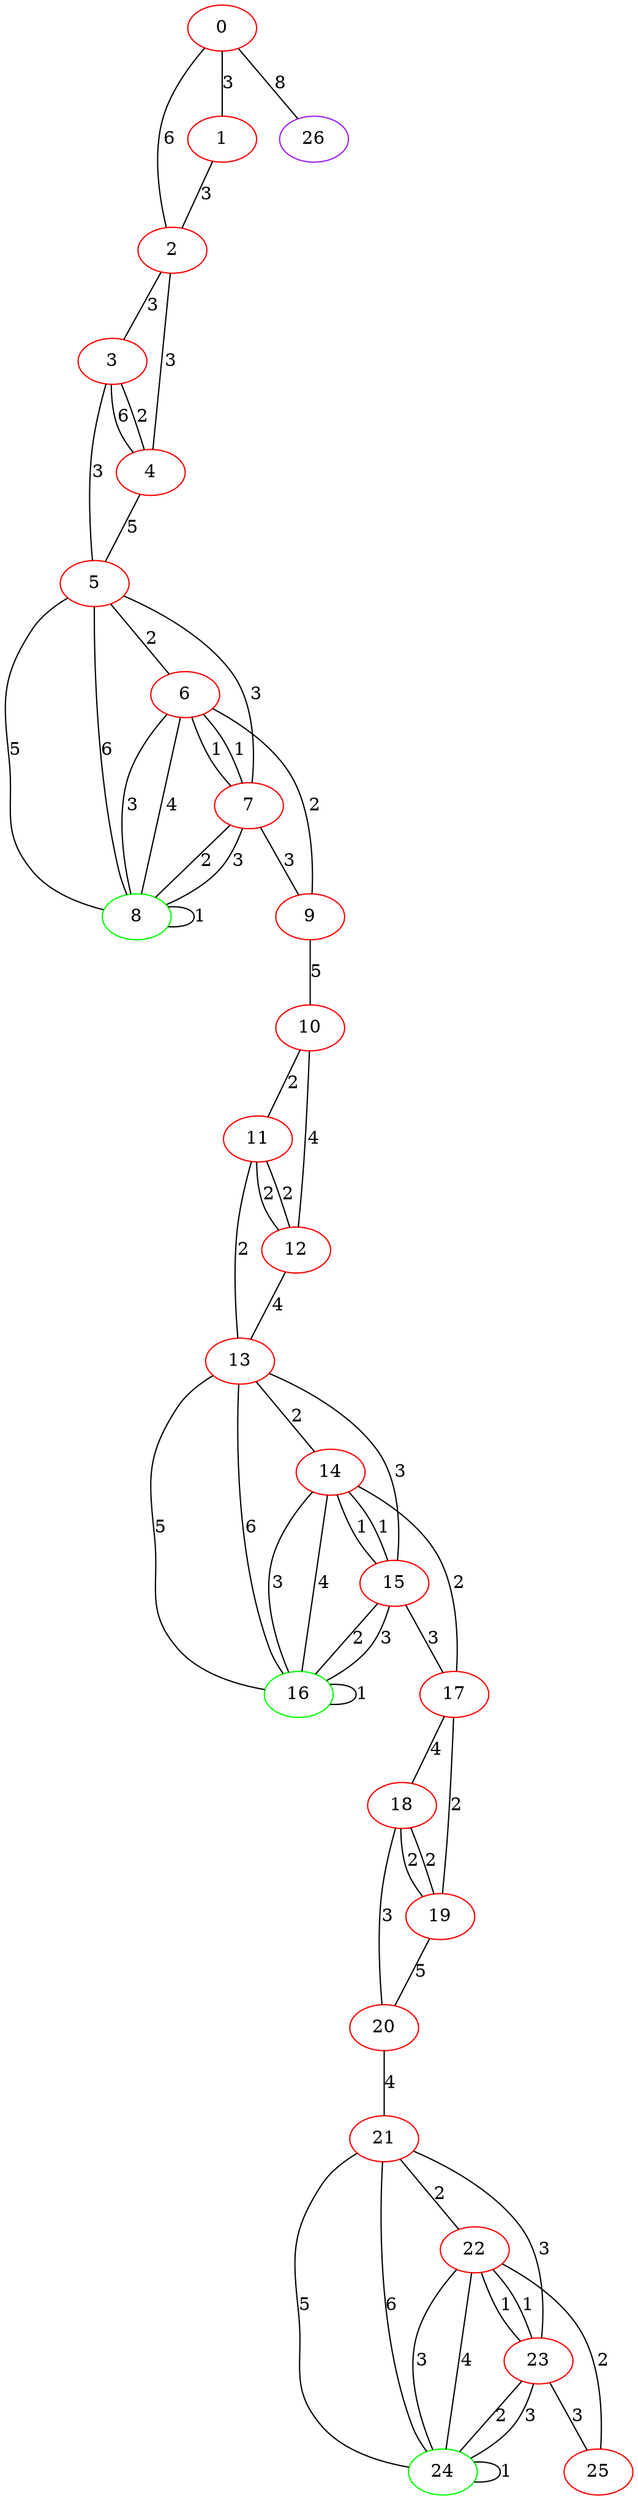 graph "" {
0 [color=red, weight=1];
1 [color=red, weight=1];
2 [color=red, weight=1];
3 [color=red, weight=1];
4 [color=red, weight=1];
5 [color=red, weight=1];
6 [color=red, weight=1];
7 [color=red, weight=1];
8 [color=green, weight=2];
9 [color=red, weight=1];
10 [color=red, weight=1];
11 [color=red, weight=1];
12 [color=red, weight=1];
13 [color=red, weight=1];
14 [color=red, weight=1];
15 [color=red, weight=1];
16 [color=green, weight=2];
17 [color=red, weight=1];
18 [color=red, weight=1];
19 [color=red, weight=1];
20 [color=red, weight=1];
21 [color=red, weight=1];
22 [color=red, weight=1];
23 [color=red, weight=1];
24 [color=green, weight=2];
25 [color=red, weight=1];
26 [color=purple, weight=4];
0 -- 1  [key=0, label=3];
0 -- 2  [key=0, label=6];
0 -- 26  [key=0, label=8];
1 -- 2  [key=0, label=3];
2 -- 3  [key=0, label=3];
2 -- 4  [key=0, label=3];
3 -- 4  [key=0, label=6];
3 -- 4  [key=1, label=2];
3 -- 5  [key=0, label=3];
4 -- 5  [key=0, label=5];
5 -- 8  [key=0, label=5];
5 -- 8  [key=1, label=6];
5 -- 6  [key=0, label=2];
5 -- 7  [key=0, label=3];
6 -- 8  [key=0, label=3];
6 -- 8  [key=1, label=4];
6 -- 9  [key=0, label=2];
6 -- 7  [key=0, label=1];
6 -- 7  [key=1, label=1];
7 -- 8  [key=0, label=2];
7 -- 8  [key=1, label=3];
7 -- 9  [key=0, label=3];
8 -- 8  [key=0, label=1];
9 -- 10  [key=0, label=5];
10 -- 11  [key=0, label=2];
10 -- 12  [key=0, label=4];
11 -- 12  [key=0, label=2];
11 -- 12  [key=1, label=2];
11 -- 13  [key=0, label=2];
12 -- 13  [key=0, label=4];
13 -- 16  [key=0, label=5];
13 -- 16  [key=1, label=6];
13 -- 14  [key=0, label=2];
13 -- 15  [key=0, label=3];
14 -- 16  [key=0, label=3];
14 -- 16  [key=1, label=4];
14 -- 17  [key=0, label=2];
14 -- 15  [key=0, label=1];
14 -- 15  [key=1, label=1];
15 -- 16  [key=0, label=2];
15 -- 16  [key=1, label=3];
15 -- 17  [key=0, label=3];
16 -- 16  [key=0, label=1];
17 -- 18  [key=0, label=4];
17 -- 19  [key=0, label=2];
18 -- 19  [key=0, label=2];
18 -- 19  [key=1, label=2];
18 -- 20  [key=0, label=3];
19 -- 20  [key=0, label=5];
20 -- 21  [key=0, label=4];
21 -- 24  [key=0, label=5];
21 -- 24  [key=1, label=6];
21 -- 22  [key=0, label=2];
21 -- 23  [key=0, label=3];
22 -- 24  [key=0, label=3];
22 -- 24  [key=1, label=4];
22 -- 25  [key=0, label=2];
22 -- 23  [key=0, label=1];
22 -- 23  [key=1, label=1];
23 -- 24  [key=0, label=2];
23 -- 24  [key=1, label=3];
23 -- 25  [key=0, label=3];
24 -- 24  [key=0, label=1];
}
